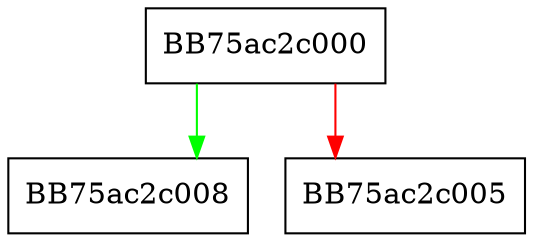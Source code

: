 digraph CanContinueScanning {
  node [shape="box"];
  graph [splines=ortho];
  BB75ac2c000 -> BB75ac2c008 [color="green"];
  BB75ac2c000 -> BB75ac2c005 [color="red"];
}